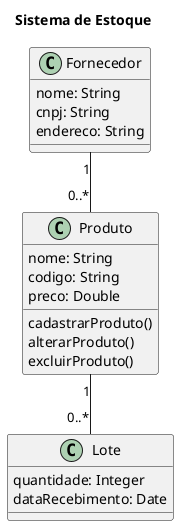 @startuml Sistema de Estoque
title Sistema de Estoque
class Produto {
    nome: String
    codigo: String
    preco: Double
    cadastrarProduto()
    alterarProduto()
    excluirProduto()
}

class Fornecedor {
    nome: String
    cnpj: String
    endereco: String
}

class Lote {
    quantidade: Integer
    dataRecebimento: Date
}

Produto "1" -- "0..*" Lote
Fornecedor "1" -- "0..*" Produto
@enduml